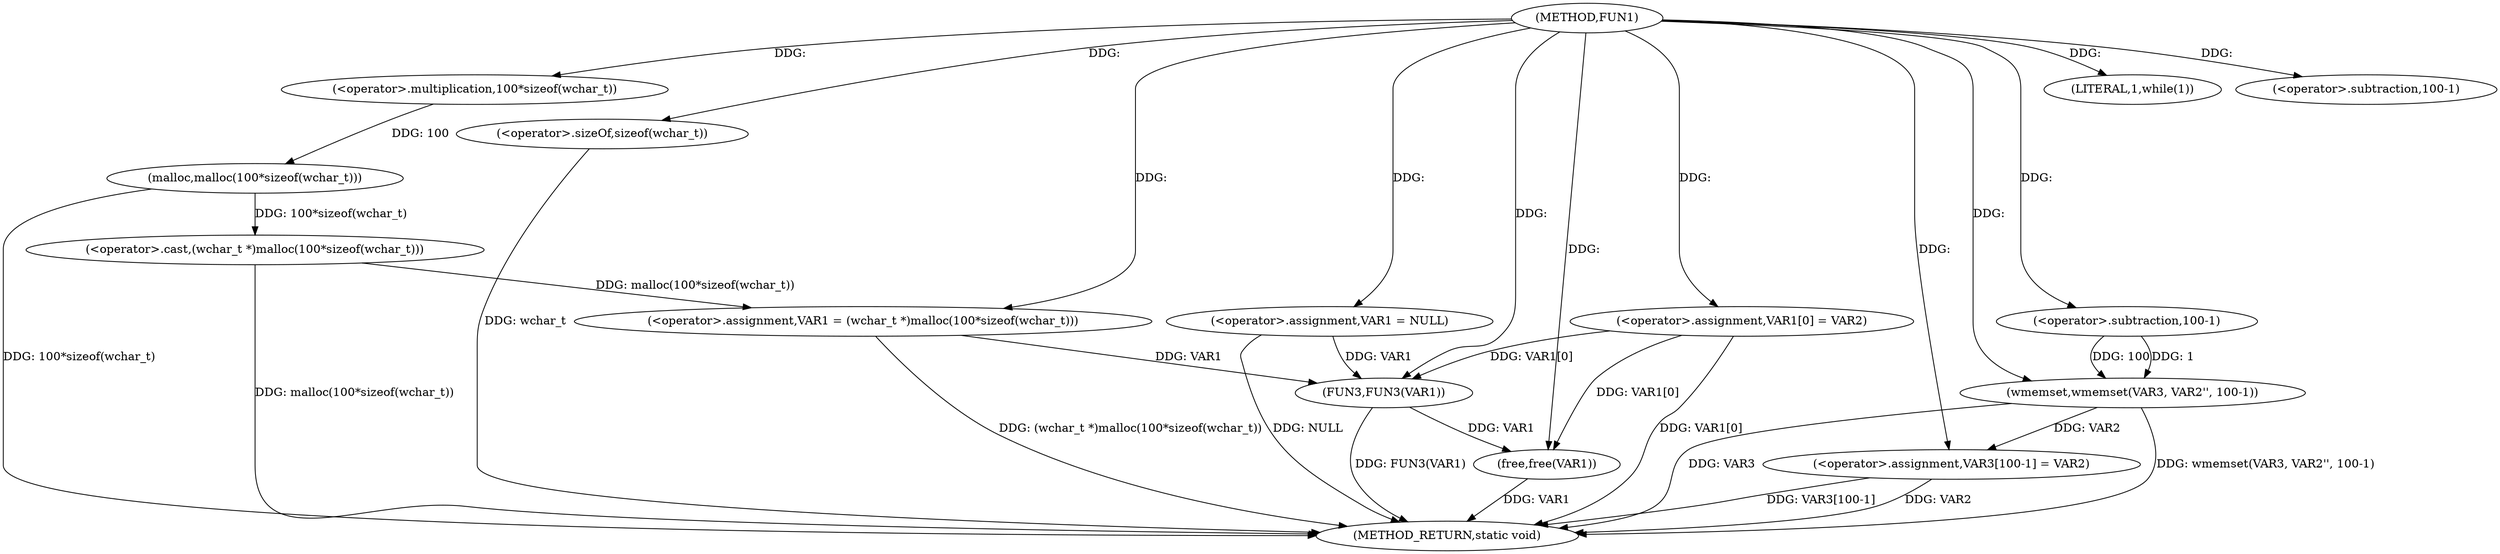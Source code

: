digraph FUN1 {  
"1000100" [label = "(METHOD,FUN1)" ]
"1000143" [label = "(METHOD_RETURN,static void)" ]
"1000103" [label = "(<operator>.assignment,VAR1 = NULL)" ]
"1000107" [label = "(LITERAL,1,while(1))" ]
"1000109" [label = "(<operator>.assignment,VAR1 = (wchar_t *)malloc(100*sizeof(wchar_t)))" ]
"1000111" [label = "(<operator>.cast,(wchar_t *)malloc(100*sizeof(wchar_t)))" ]
"1000113" [label = "(malloc,malloc(100*sizeof(wchar_t)))" ]
"1000114" [label = "(<operator>.multiplication,100*sizeof(wchar_t))" ]
"1000116" [label = "(<operator>.sizeOf,sizeof(wchar_t))" ]
"1000118" [label = "(<operator>.assignment,VAR1[0] = VAR2)" ]
"1000126" [label = "(wmemset,wmemset(VAR3, VAR2'', 100-1))" ]
"1000129" [label = "(<operator>.subtraction,100-1)" ]
"1000132" [label = "(<operator>.assignment,VAR3[100-1] = VAR2)" ]
"1000135" [label = "(<operator>.subtraction,100-1)" ]
"1000139" [label = "(FUN3,FUN3(VAR1))" ]
"1000141" [label = "(free,free(VAR1))" ]
  "1000116" -> "1000143"  [ label = "DDG: wchar_t"] 
  "1000126" -> "1000143"  [ label = "DDG: wmemset(VAR3, VAR2'', 100-1)"] 
  "1000141" -> "1000143"  [ label = "DDG: VAR1"] 
  "1000103" -> "1000143"  [ label = "DDG: NULL"] 
  "1000113" -> "1000143"  [ label = "DDG: 100*sizeof(wchar_t)"] 
  "1000126" -> "1000143"  [ label = "DDG: VAR3"] 
  "1000132" -> "1000143"  [ label = "DDG: VAR3[100-1]"] 
  "1000132" -> "1000143"  [ label = "DDG: VAR2"] 
  "1000118" -> "1000143"  [ label = "DDG: VAR1[0]"] 
  "1000139" -> "1000143"  [ label = "DDG: FUN3(VAR1)"] 
  "1000111" -> "1000143"  [ label = "DDG: malloc(100*sizeof(wchar_t))"] 
  "1000109" -> "1000143"  [ label = "DDG: (wchar_t *)malloc(100*sizeof(wchar_t))"] 
  "1000100" -> "1000103"  [ label = "DDG: "] 
  "1000100" -> "1000107"  [ label = "DDG: "] 
  "1000111" -> "1000109"  [ label = "DDG: malloc(100*sizeof(wchar_t))"] 
  "1000100" -> "1000109"  [ label = "DDG: "] 
  "1000113" -> "1000111"  [ label = "DDG: 100*sizeof(wchar_t)"] 
  "1000114" -> "1000113"  [ label = "DDG: 100"] 
  "1000100" -> "1000114"  [ label = "DDG: "] 
  "1000100" -> "1000116"  [ label = "DDG: "] 
  "1000100" -> "1000118"  [ label = "DDG: "] 
  "1000100" -> "1000126"  [ label = "DDG: "] 
  "1000129" -> "1000126"  [ label = "DDG: 100"] 
  "1000129" -> "1000126"  [ label = "DDG: 1"] 
  "1000100" -> "1000129"  [ label = "DDG: "] 
  "1000126" -> "1000132"  [ label = "DDG: VAR2"] 
  "1000100" -> "1000132"  [ label = "DDG: "] 
  "1000100" -> "1000135"  [ label = "DDG: "] 
  "1000103" -> "1000139"  [ label = "DDG: VAR1"] 
  "1000109" -> "1000139"  [ label = "DDG: VAR1"] 
  "1000118" -> "1000139"  [ label = "DDG: VAR1[0]"] 
  "1000100" -> "1000139"  [ label = "DDG: "] 
  "1000139" -> "1000141"  [ label = "DDG: VAR1"] 
  "1000118" -> "1000141"  [ label = "DDG: VAR1[0]"] 
  "1000100" -> "1000141"  [ label = "DDG: "] 
}
